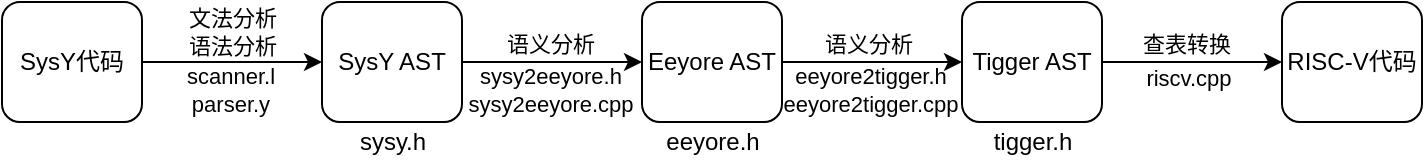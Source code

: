 <mxfile version="14.8.0"><diagram id="OsvBkgY8U9Y4zQMvCoTj" name="Page-1"><mxGraphModel dx="874" dy="604" grid="1" gridSize="10" guides="1" tooltips="1" connect="1" arrows="1" fold="1" page="1" pageScale="1" pageWidth="827" pageHeight="1169" math="0" shadow="0"><root><mxCell id="0"/><mxCell id="1" parent="0"/><mxCell id="RYx9Gfmmwx96jQH49nHy-1" value="SysY代码" style="rounded=1;whiteSpace=wrap;html=1;" vertex="1" parent="1"><mxGeometry x="40" y="180" width="70" height="60" as="geometry"/></mxCell><mxCell id="RYx9Gfmmwx96jQH49nHy-2" value="SysY AST" style="rounded=1;whiteSpace=wrap;html=1;" vertex="1" parent="1"><mxGeometry x="200" y="180" width="70" height="60" as="geometry"/></mxCell><mxCell id="RYx9Gfmmwx96jQH49nHy-10" style="edgeStyle=orthogonalEdgeStyle;rounded=0;orthogonalLoop=1;jettySize=auto;html=1;exitX=1;exitY=0.5;exitDx=0;exitDy=0;entryX=0;entryY=0.5;entryDx=0;entryDy=0;" edge="1" parent="1" source="RYx9Gfmmwx96jQH49nHy-4" target="RYx9Gfmmwx96jQH49nHy-5"><mxGeometry relative="1" as="geometry"/></mxCell><mxCell id="RYx9Gfmmwx96jQH49nHy-4" value="Eeyore AST" style="rounded=1;whiteSpace=wrap;html=1;" vertex="1" parent="1"><mxGeometry x="360" y="180" width="70" height="60" as="geometry"/></mxCell><mxCell id="RYx9Gfmmwx96jQH49nHy-12" style="edgeStyle=orthogonalEdgeStyle;rounded=0;orthogonalLoop=1;jettySize=auto;html=1;entryX=0;entryY=0.5;entryDx=0;entryDy=0;" edge="1" parent="1" source="RYx9Gfmmwx96jQH49nHy-5" target="RYx9Gfmmwx96jQH49nHy-6"><mxGeometry relative="1" as="geometry"/></mxCell><mxCell id="RYx9Gfmmwx96jQH49nHy-5" value="Tigger AST" style="rounded=1;whiteSpace=wrap;html=1;" vertex="1" parent="1"><mxGeometry x="520" y="180" width="70" height="60" as="geometry"/></mxCell><mxCell id="RYx9Gfmmwx96jQH49nHy-6" value="RISC-V代码" style="rounded=1;whiteSpace=wrap;html=1;" vertex="1" parent="1"><mxGeometry x="680" y="180" width="70" height="60" as="geometry"/></mxCell><mxCell id="RYx9Gfmmwx96jQH49nHy-8" value="" style="endArrow=classic;html=1;exitX=1;exitY=0.5;exitDx=0;exitDy=0;entryX=0;entryY=0.5;entryDx=0;entryDy=0;" edge="1" parent="1" source="RYx9Gfmmwx96jQH49nHy-1" target="RYx9Gfmmwx96jQH49nHy-2"><mxGeometry width="50" height="50" relative="1" as="geometry"><mxPoint x="390" y="320" as="sourcePoint"/><mxPoint x="440" y="270" as="targetPoint"/></mxGeometry></mxCell><mxCell id="RYx9Gfmmwx96jQH49nHy-16" value="文法分析&lt;br&gt;语法分析" style="edgeLabel;html=1;align=center;verticalAlign=middle;resizable=0;points=[];labelBackgroundColor=none;" vertex="1" connectable="0" parent="RYx9Gfmmwx96jQH49nHy-8"><mxGeometry x="-0.06" relative="1" as="geometry"><mxPoint x="2" y="-15" as="offset"/></mxGeometry></mxCell><mxCell id="RYx9Gfmmwx96jQH49nHy-9" value="" style="endArrow=classic;html=1;exitX=1;exitY=0.5;exitDx=0;exitDy=0;entryX=0;entryY=0.5;entryDx=0;entryDy=0;" edge="1" parent="1" source="RYx9Gfmmwx96jQH49nHy-2" target="RYx9Gfmmwx96jQH49nHy-4"><mxGeometry width="50" height="50" relative="1" as="geometry"><mxPoint x="310" y="209.5" as="sourcePoint"/><mxPoint x="320" y="210" as="targetPoint"/></mxGeometry></mxCell><mxCell id="RYx9Gfmmwx96jQH49nHy-17" value="sysy.h" style="text;html=1;align=center;verticalAlign=middle;resizable=0;points=[];autosize=1;strokeColor=none;labelBackgroundColor=none;" vertex="1" parent="1"><mxGeometry x="210" y="240" width="50" height="20" as="geometry"/></mxCell><mxCell id="RYx9Gfmmwx96jQH49nHy-18" value="eeyore.h" style="text;html=1;align=center;verticalAlign=middle;resizable=0;points=[];autosize=1;strokeColor=none;labelBackgroundColor=none;" vertex="1" parent="1"><mxGeometry x="365" y="240" width="60" height="20" as="geometry"/></mxCell><mxCell id="RYx9Gfmmwx96jQH49nHy-19" value="tigger.h" style="text;html=1;align=center;verticalAlign=middle;resizable=0;points=[];autosize=1;strokeColor=none;labelBackgroundColor=none;" vertex="1" parent="1"><mxGeometry x="530" y="240" width="50" height="20" as="geometry"/></mxCell><mxCell id="RYx9Gfmmwx96jQH49nHy-21" value="语义分析" style="edgeLabel;html=1;align=center;verticalAlign=middle;resizable=0;points=[];labelBackgroundColor=none;" vertex="1" connectable="0" parent="1"><mxGeometry x="314.995" y="214" as="geometry"><mxPoint x="-1" y="-13" as="offset"/></mxGeometry></mxCell><mxCell id="RYx9Gfmmwx96jQH49nHy-22" value="语义分析" style="edgeLabel;html=1;align=center;verticalAlign=middle;resizable=0;points=[];labelBackgroundColor=none;" vertex="1" connectable="0" parent="1"><mxGeometry x="473.995" y="214" as="geometry"><mxPoint x="-1" y="-13" as="offset"/></mxGeometry></mxCell><mxCell id="RYx9Gfmmwx96jQH49nHy-23" value="查表转换" style="edgeLabel;html=1;align=center;verticalAlign=middle;resizable=0;points=[];labelBackgroundColor=none;" vertex="1" connectable="0" parent="1"><mxGeometry x="632.995" y="214" as="geometry"><mxPoint x="-1" y="-13" as="offset"/></mxGeometry></mxCell><mxCell id="RYx9Gfmmwx96jQH49nHy-24" value="scanner.l&lt;br&gt;parser.y" style="edgeLabel;html=1;align=center;verticalAlign=middle;resizable=0;points=[];labelBackgroundColor=none;" vertex="1" connectable="0" parent="1"><mxGeometry x="153.995" y="224" as="geometry"/></mxCell><mxCell id="RYx9Gfmmwx96jQH49nHy-26" value="sysy2eeyore.h&lt;br&gt;sysy2eeyore.cpp" style="edgeLabel;html=1;align=center;verticalAlign=middle;resizable=0;points=[];labelBackgroundColor=none;" vertex="1" connectable="0" parent="1"><mxGeometry x="314.995" y="237" as="geometry"><mxPoint x="-1" y="-13" as="offset"/></mxGeometry></mxCell><mxCell id="RYx9Gfmmwx96jQH49nHy-27" value="eeyore2tigger.h&lt;br&gt;eeyore2tigger.cpp" style="edgeLabel;html=1;align=center;verticalAlign=middle;resizable=0;points=[];labelBackgroundColor=none;" vertex="1" connectable="0" parent="1"><mxGeometry x="474.995" y="237" as="geometry"><mxPoint x="-1" y="-13" as="offset"/></mxGeometry></mxCell><mxCell id="RYx9Gfmmwx96jQH49nHy-28" value="riscv.cpp" style="edgeLabel;html=1;align=center;verticalAlign=middle;resizable=0;points=[];labelBackgroundColor=none;" vertex="1" connectable="0" parent="1"><mxGeometry x="633.995" y="231" as="geometry"><mxPoint x="-1" y="-13" as="offset"/></mxGeometry></mxCell></root></mxGraphModel></diagram></mxfile>